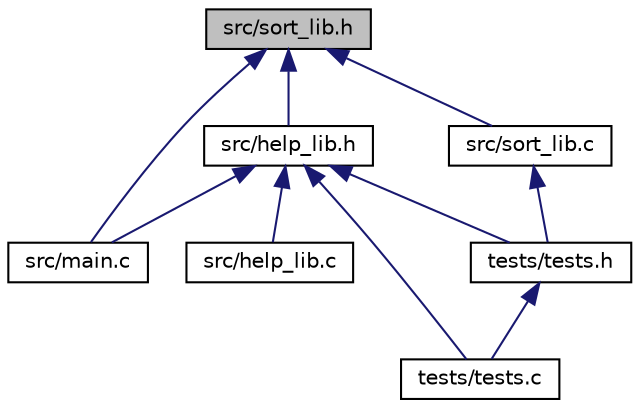 digraph "src/sort_lib.h"
{
  edge [fontname="Helvetica",fontsize="10",labelfontname="Helvetica",labelfontsize="10"];
  node [fontname="Helvetica",fontsize="10",shape=record];
  Node1 [label="src/sort_lib.h",height=0.2,width=0.4,color="black", fillcolor="grey75", style="filled", fontcolor="black"];
  Node1 -> Node2 [dir="back",color="midnightblue",fontsize="10",style="solid",fontname="Helvetica"];
  Node2 [label="src/help_lib.h",height=0.2,width=0.4,color="black", fillcolor="white", style="filled",URL="$help__lib_8h.html",tooltip="Headers of methods for helping functions in main and tests. "];
  Node2 -> Node3 [dir="back",color="midnightblue",fontsize="10",style="solid",fontname="Helvetica"];
  Node3 [label="src/help_lib.c",height=0.2,width=0.4,color="black", fillcolor="white", style="filled",URL="$help__lib_8c.html",tooltip="Realization of methods for helping functions in main and tests. "];
  Node2 -> Node4 [dir="back",color="midnightblue",fontsize="10",style="solid",fontname="Helvetica"];
  Node4 [label="src/main.c",height=0.2,width=0.4,color="black", fillcolor="white", style="filled",URL="$main_8c.html",tooltip="Sorted strings of ../sources/source.txt. "];
  Node2 -> Node5 [dir="back",color="midnightblue",fontsize="10",style="solid",fontname="Helvetica"];
  Node5 [label="tests/tests.h",height=0.2,width=0.4,color="black", fillcolor="white", style="filled",URL="$tests_8h.html",tooltip="Headers of methods for testing. "];
  Node5 -> Node6 [dir="back",color="midnightblue",fontsize="10",style="solid",fontname="Helvetica"];
  Node6 [label="tests/tests.c",height=0.2,width=0.4,color="black", fillcolor="white", style="filled",URL="$tests_8c.html",tooltip="Run all tests from tests.h. "];
  Node2 -> Node6 [dir="back",color="midnightblue",fontsize="10",style="solid",fontname="Helvetica"];
  Node1 -> Node4 [dir="back",color="midnightblue",fontsize="10",style="solid",fontname="Helvetica"];
  Node1 -> Node7 [dir="back",color="midnightblue",fontsize="10",style="solid",fontname="Helvetica"];
  Node7 [label="src/sort_lib.c",height=0.2,width=0.4,color="black", fillcolor="white", style="filled",URL="$sort__lib_8c.html",tooltip="Realization of methods for qsort and comparator. "];
  Node7 -> Node5 [dir="back",color="midnightblue",fontsize="10",style="solid",fontname="Helvetica"];
}
